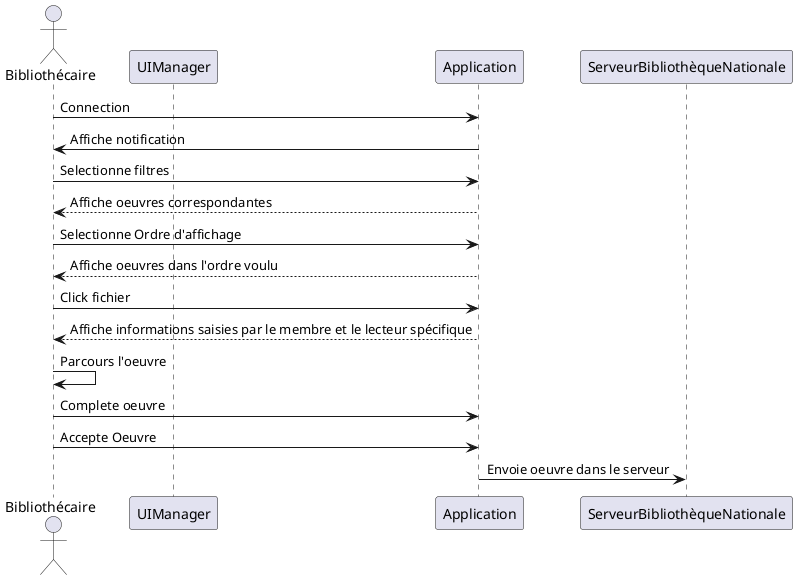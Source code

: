 Modérer une œuvre numérisée
	Description : Les bibliothécaires sont avertis des numérisations œuvres à modérer.
	Acteurs : Bibliothécaire, serveur de la Bibliothèque Nationale de France
	Prérequis :Le fichier d’une œuvre numérisée doit avoir été déposé et soumis en modération
	Étapes :
1.	L’un des bibliothécaires se connecte à l’application.
2.	L’application lui affiche la liste des fichiers d’œuvres numérisées soumises.
3.	Le bibliothécaire positionne ses filtres pour ne voir que les œuvres susceptibles de l’intéresser.
4.	L’application n’affiche que les résultats correspondant aux filtres.
5.	Le bibliothécaire positionne les tris pour les afficher dans l’ordre voulu.
6.	L’application affiche les résultats dans l’ordre souhaité.
7.	Le bibliothécaire sélectionne un fichier d’une œuvre.
8.	L’application affiche les informations saisies par le membre ayant soumis l’œuvre.
9.	L’application affiche un lecteur spécifique au type de fichier.
10.	Le bibliothécaire parcourt l’œuvre.
11.	Le bibliothécaire complète les informations sur l’œuvre.
12.	Le bibliothécaire accepte l’œuvre en précisant sa nature.
13.	@TODO
	Scénarios alternatifs :
	Scénarios erreurs :

@startuml
actor Bibliothécaire
participant UIManager as UIM 
participant Application as App
participant ServeurBibliothèqueNationale as Serveur
Bibliothécaire -> App  : Connection 
App -> Bibliothécaire : Affiche notification 
Bibliothécaire -> App : Selectionne filtres
App --> Bibliothécaire : Affiche oeuvres correspondantes
Bibliothécaire -> App : Selectionne Ordre d'affichage 
App --> Bibliothécaire : Affiche oeuvres dans l'ordre voulu
Bibliothécaire -> App : Click fichier
App --> Bibliothécaire : Affiche informations saisies par le membre et le lecteur spécifique
Bibliothécaire -> Bibliothécaire : Parcours l'oeuvre
Bibliothécaire -> App : Complete oeuvre 
Bibliothécaire -> App : Accepte Oeuvre 
App -> Serveur : Envoie oeuvre dans le serveur 

@enduml

@startuml
actor Bibliothécaire
participant UIManager as UIM 
participant Application as App
participant ServeurBibliothèqueNationale as Serveur
Bibliothécaire -> App  : Connection
App -> Serveur : Cherche oeuvre :
Serveur --> App :  Prend les oeuvres
App -> Bibliothécaire : Affiche notification 
Bibliothécaire -> App : Selectionne filtres
App --> Bibliothécaire : Affiche oeuvres correspondantes
Bibliothécaire -> App : Selectionne Ordre d'affichage 
App --> Bibliothécaire : Affiche oeuvres dans l'ordre voulu
Bibliothécaire -> App : Click fichier
App --> Bibliothécaire : Affiche informations saisies par le membre et le lecteur spécifique
Bibliothécaire -> Bibliothécaire : Parcours l'oeuvre
Bibliothécaire -> App : Complete oeuvre 
Bibliothécaire -> App : Accepte Oeuvre 
App -> Serveur : Envoie oeuvre dans le serveur 
@enduml